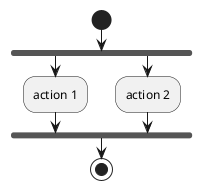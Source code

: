 ' 6.10.1 Simple fork
@startuml
	start
	fork
	:action 1;
	fork again
	:action 2;
	end fork
	stop
@enduml

' 6.10.2 fork with end merge
@startuml
	start
	fork
	:action 1;
	fork again
	:action 2;
	end merge
	stop
@enduml


@startuml
	start
	fork
	:action 1;
	fork again
	:action 2;
	fork again
	:action 3;
	fork again
	:action 4;
	end merge
	stop
@enduml

' 6.10.3 Label on end fork (or UML joinspec):
@startuml
	start
	fork
	:action A;
	fork again
	:action B;
	end fork {or}
	stop
@enduml

@startuml
	start
	fork
	:action A;
	fork again
	:action B;
	end fork {and}
	stop
@enduml


' 6.10.4 Other example
@startuml
	start
	if (multiprocessor?) then (yes)
		fork
		:Treatment 1;
		fork again
		:Treatment 2;
		end fork
	else (monoproc)
		:Treatment 1;
		:Treatment 2;
	endif
@enduml

